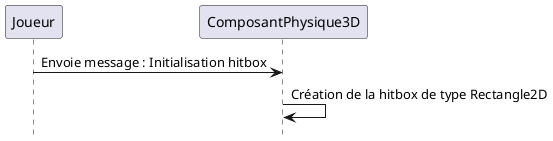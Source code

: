 @startuml
hide footbox

participant "Joueur" as joueur
participant "ComposantPhysique3D" as compPhys

joueur -> compPhys : Envoie message : Initialisation hitbox
compPhys -> compPhys : Création de la hitbox de type Rectangle2D

@enduml